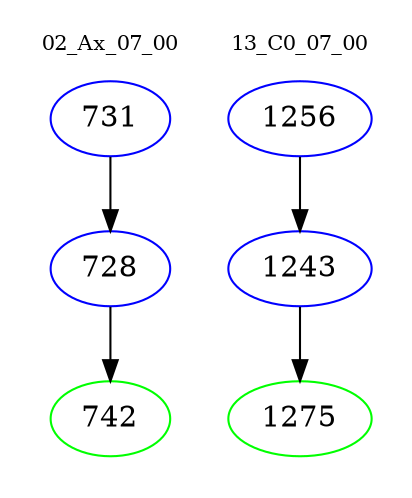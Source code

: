 digraph{
subgraph cluster_0 {
color = white
label = "02_Ax_07_00";
fontsize=10;
T0_731 [label="731", color="blue"]
T0_731 -> T0_728 [color="black"]
T0_728 [label="728", color="blue"]
T0_728 -> T0_742 [color="black"]
T0_742 [label="742", color="green"]
}
subgraph cluster_1 {
color = white
label = "13_C0_07_00";
fontsize=10;
T1_1256 [label="1256", color="blue"]
T1_1256 -> T1_1243 [color="black"]
T1_1243 [label="1243", color="blue"]
T1_1243 -> T1_1275 [color="black"]
T1_1275 [label="1275", color="green"]
}
}
